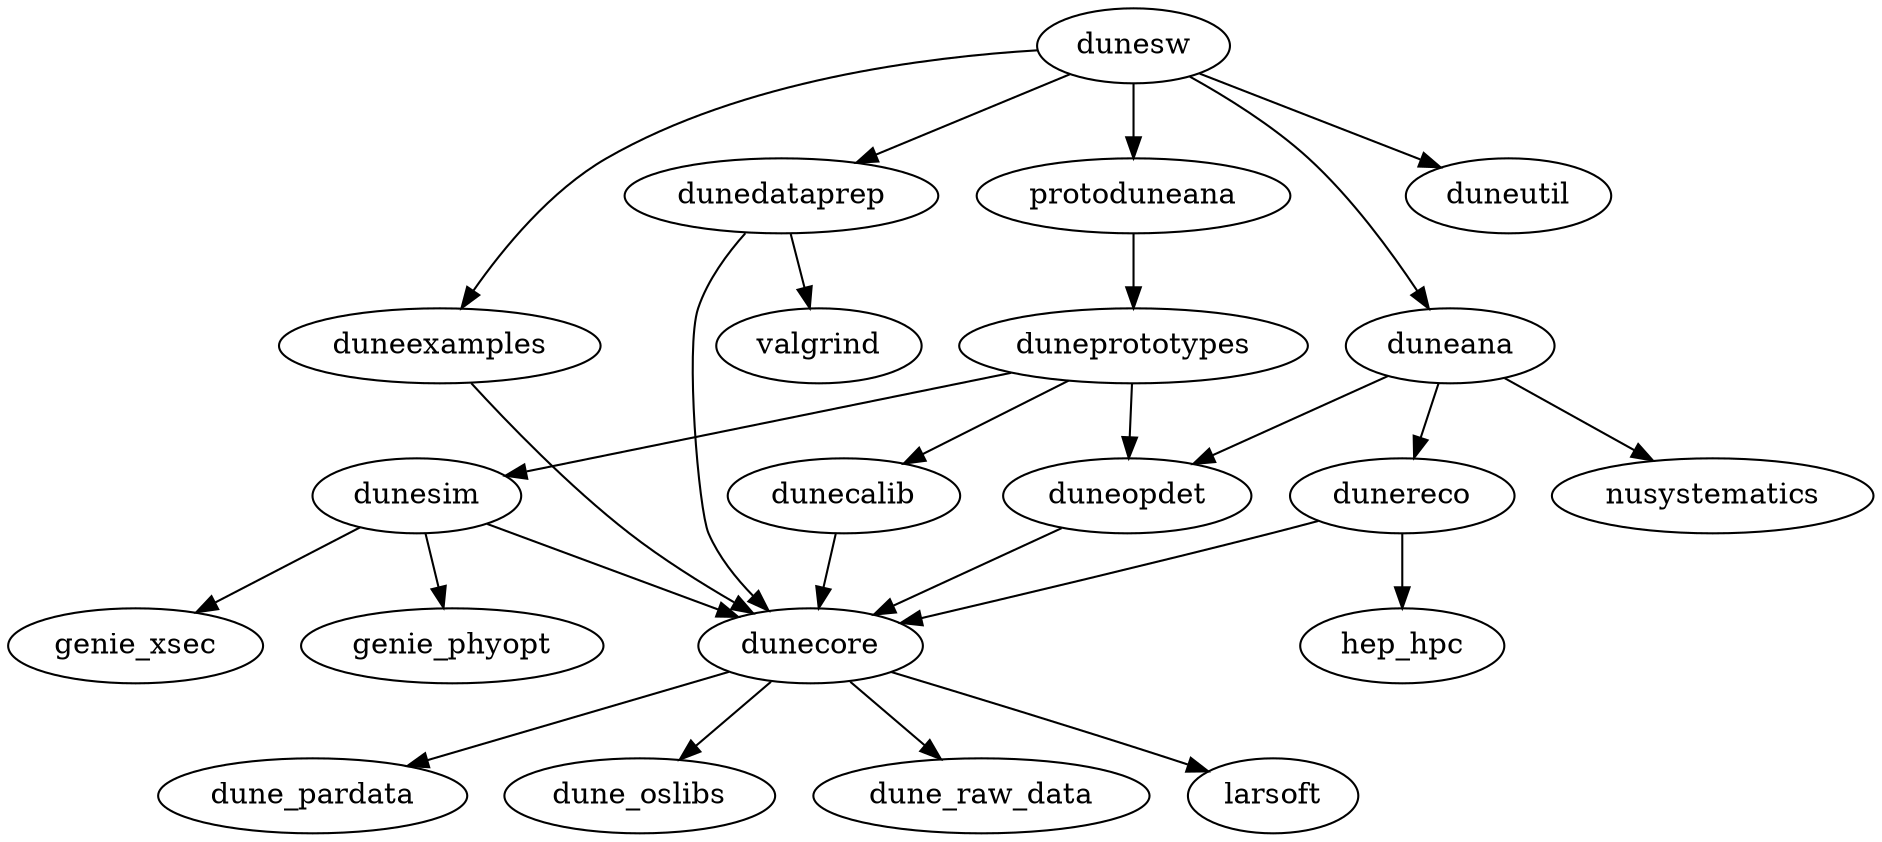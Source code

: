 digraph G {
dunesw -> duneexamples
dunesw -> dunedataprep
dunesw -> duneana
dunesw -> duneutil
dunesw -> protoduneana
dunecore -> dune_pardata
dunesim -> genie_xsec
dunesim -> genie_phyopt
dunecore -> dune_oslibs
duneana -> dunereco
duneana -> duneopdet
duneana -> nusystematics
dunecalib -> dunecore
dunecore -> dune_raw_data
dunedataprep -> valgrind
dunedataprep -> dunecore
duneexamples -> dunecore 
duneopdet -> dunecore 
duneprototypes -> duneopdet 
duneprototypes -> dunecalib
duneprototypes -> dunesim
dunereco -> dunecore
dunereco -> hep_hpc
dunesim -> dunecore
dunecore -> larsoft
protoduneana -> duneprototypes
}
